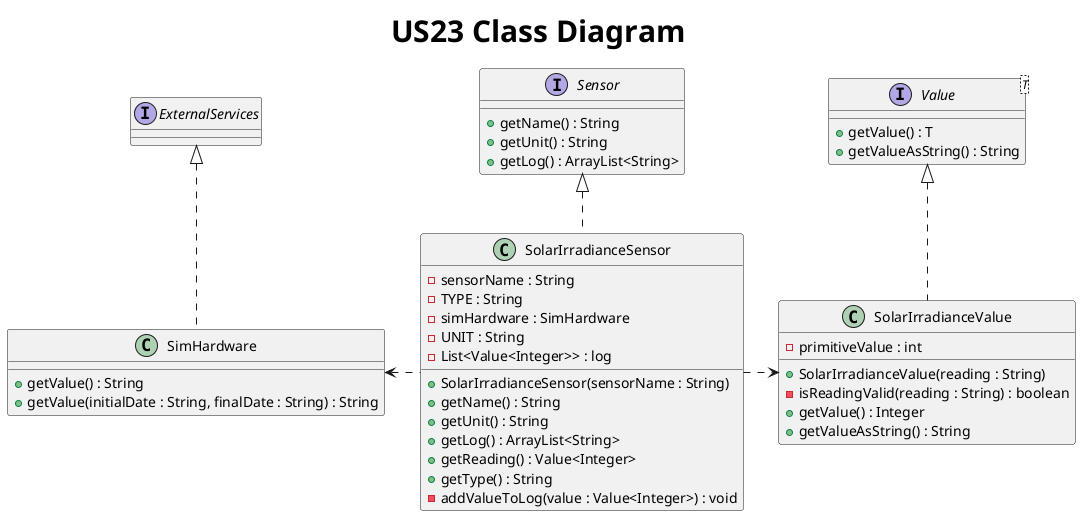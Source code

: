 @startuml
title <size: 30> US23 Class Diagram

interface Sensor {
    + getName() : String
    + getUnit() : String
    + getLog() : ArrayList<String>
}

interface Value<T> {
    + getValue() : T
    + getValueAsString() : String
}

class SimHardware {
     + getValue() : String
     + getValue(initialDate : String, finalDate : String) : String
}

class SolarIrradianceSensor {
    - sensorName : String
    - TYPE : String
    - simHardware : SimHardware
    - UNIT : String
    - List<Value<Integer>> : log

    +SolarIrradianceSensor(sensorName : String)
    + getName() : String
    + getUnit() : String
    + getLog() : ArrayList<String>
    + getReading() : Value<Integer>
    + getType() : String
    - addValueToLog(value : Value<Integer>) : void
}

class SolarIrradianceValue {
    - primitiveValue : int

    + SolarIrradianceValue(reading : String)
    - isReadingValid(reading : String) : boolean
    + getValue() : Integer
    + getValueAsString() : String
}

interface ExternalServices{}

Value <|.. SolarIrradianceValue
Sensor <|.. SolarIrradianceSensor
SolarIrradianceSensor .right.> SolarIrradianceValue
SolarIrradianceSensor .left.> SimHardware
ExternalServices <|.. SimHardware

@enduml